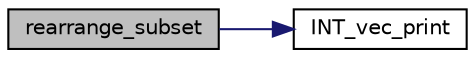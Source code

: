 digraph "rearrange_subset"
{
  edge [fontname="Helvetica",fontsize="10",labelfontname="Helvetica",labelfontsize="10"];
  node [fontname="Helvetica",fontsize="10",shape=record];
  rankdir="LR";
  Node7791 [label="rearrange_subset",height=0.2,width=0.4,color="black", fillcolor="grey75", style="filled", fontcolor="black"];
  Node7791 -> Node7792 [color="midnightblue",fontsize="10",style="solid",fontname="Helvetica"];
  Node7792 [label="INT_vec_print",height=0.2,width=0.4,color="black", fillcolor="white", style="filled",URL="$df/dbf/sajeeb_8_c.html#a79a5901af0b47dd0d694109543c027fe"];
}
